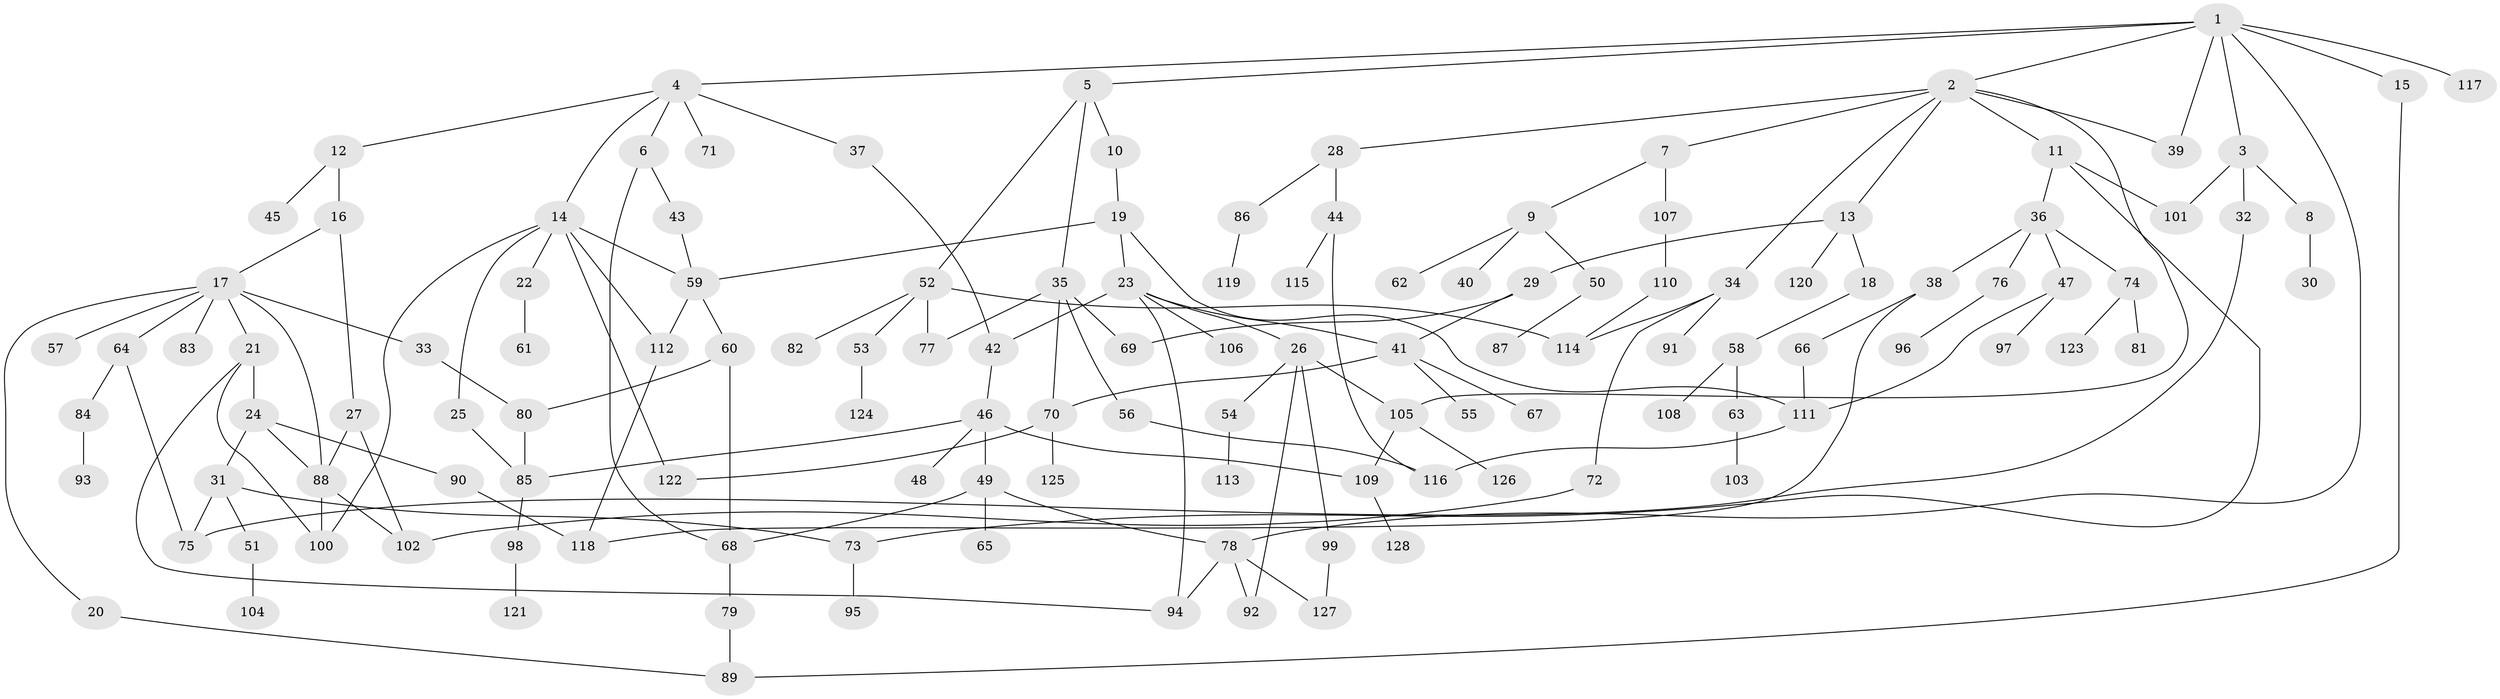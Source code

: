 // Generated by graph-tools (version 1.1) at 2025/13/03/09/25 04:13:20]
// undirected, 128 vertices, 169 edges
graph export_dot {
graph [start="1"]
  node [color=gray90,style=filled];
  1;
  2;
  3;
  4;
  5;
  6;
  7;
  8;
  9;
  10;
  11;
  12;
  13;
  14;
  15;
  16;
  17;
  18;
  19;
  20;
  21;
  22;
  23;
  24;
  25;
  26;
  27;
  28;
  29;
  30;
  31;
  32;
  33;
  34;
  35;
  36;
  37;
  38;
  39;
  40;
  41;
  42;
  43;
  44;
  45;
  46;
  47;
  48;
  49;
  50;
  51;
  52;
  53;
  54;
  55;
  56;
  57;
  58;
  59;
  60;
  61;
  62;
  63;
  64;
  65;
  66;
  67;
  68;
  69;
  70;
  71;
  72;
  73;
  74;
  75;
  76;
  77;
  78;
  79;
  80;
  81;
  82;
  83;
  84;
  85;
  86;
  87;
  88;
  89;
  90;
  91;
  92;
  93;
  94;
  95;
  96;
  97;
  98;
  99;
  100;
  101;
  102;
  103;
  104;
  105;
  106;
  107;
  108;
  109;
  110;
  111;
  112;
  113;
  114;
  115;
  116;
  117;
  118;
  119;
  120;
  121;
  122;
  123;
  124;
  125;
  126;
  127;
  128;
  1 -- 2;
  1 -- 3;
  1 -- 4;
  1 -- 5;
  1 -- 15;
  1 -- 39;
  1 -- 78;
  1 -- 117;
  2 -- 7;
  2 -- 11;
  2 -- 13;
  2 -- 28;
  2 -- 34;
  2 -- 39;
  2 -- 105;
  3 -- 8;
  3 -- 32;
  3 -- 101;
  4 -- 6;
  4 -- 12;
  4 -- 14;
  4 -- 37;
  4 -- 71;
  5 -- 10;
  5 -- 35;
  5 -- 52;
  6 -- 43;
  6 -- 68;
  7 -- 9;
  7 -- 107;
  8 -- 30;
  9 -- 40;
  9 -- 50;
  9 -- 62;
  10 -- 19;
  11 -- 36;
  11 -- 73;
  11 -- 101;
  12 -- 16;
  12 -- 45;
  13 -- 18;
  13 -- 29;
  13 -- 120;
  14 -- 22;
  14 -- 25;
  14 -- 59;
  14 -- 100;
  14 -- 122;
  14 -- 112;
  15 -- 89;
  16 -- 17;
  16 -- 27;
  17 -- 20;
  17 -- 21;
  17 -- 33;
  17 -- 57;
  17 -- 64;
  17 -- 83;
  17 -- 88;
  18 -- 58;
  19 -- 23;
  19 -- 111;
  19 -- 59;
  20 -- 89;
  21 -- 24;
  21 -- 100;
  21 -- 94;
  22 -- 61;
  23 -- 26;
  23 -- 41;
  23 -- 42;
  23 -- 94;
  23 -- 106;
  24 -- 31;
  24 -- 88;
  24 -- 90;
  25 -- 85;
  26 -- 54;
  26 -- 92;
  26 -- 99;
  26 -- 105;
  27 -- 88;
  27 -- 102;
  28 -- 44;
  28 -- 86;
  29 -- 41;
  29 -- 69;
  31 -- 51;
  31 -- 73;
  31 -- 75;
  32 -- 75;
  33 -- 80;
  34 -- 72;
  34 -- 91;
  34 -- 114;
  35 -- 56;
  35 -- 69;
  35 -- 70;
  35 -- 77;
  36 -- 38;
  36 -- 47;
  36 -- 74;
  36 -- 76;
  37 -- 42;
  38 -- 66;
  38 -- 118;
  41 -- 55;
  41 -- 67;
  41 -- 70;
  42 -- 46;
  43 -- 59;
  44 -- 115;
  44 -- 116;
  46 -- 48;
  46 -- 49;
  46 -- 109;
  46 -- 85;
  47 -- 97;
  47 -- 111;
  49 -- 65;
  49 -- 68;
  49 -- 78;
  50 -- 87;
  51 -- 104;
  52 -- 53;
  52 -- 77;
  52 -- 82;
  52 -- 114;
  53 -- 124;
  54 -- 113;
  56 -- 116;
  58 -- 63;
  58 -- 108;
  59 -- 60;
  59 -- 112;
  60 -- 80;
  60 -- 68;
  63 -- 103;
  64 -- 75;
  64 -- 84;
  66 -- 111;
  68 -- 79;
  70 -- 125;
  70 -- 122;
  72 -- 102;
  73 -- 95;
  74 -- 81;
  74 -- 123;
  76 -- 96;
  78 -- 127;
  78 -- 94;
  78 -- 92;
  79 -- 89;
  80 -- 85;
  84 -- 93;
  85 -- 98;
  86 -- 119;
  88 -- 102;
  88 -- 100;
  90 -- 118;
  98 -- 121;
  99 -- 127;
  105 -- 126;
  105 -- 109;
  107 -- 110;
  109 -- 128;
  110 -- 114;
  111 -- 116;
  112 -- 118;
}
